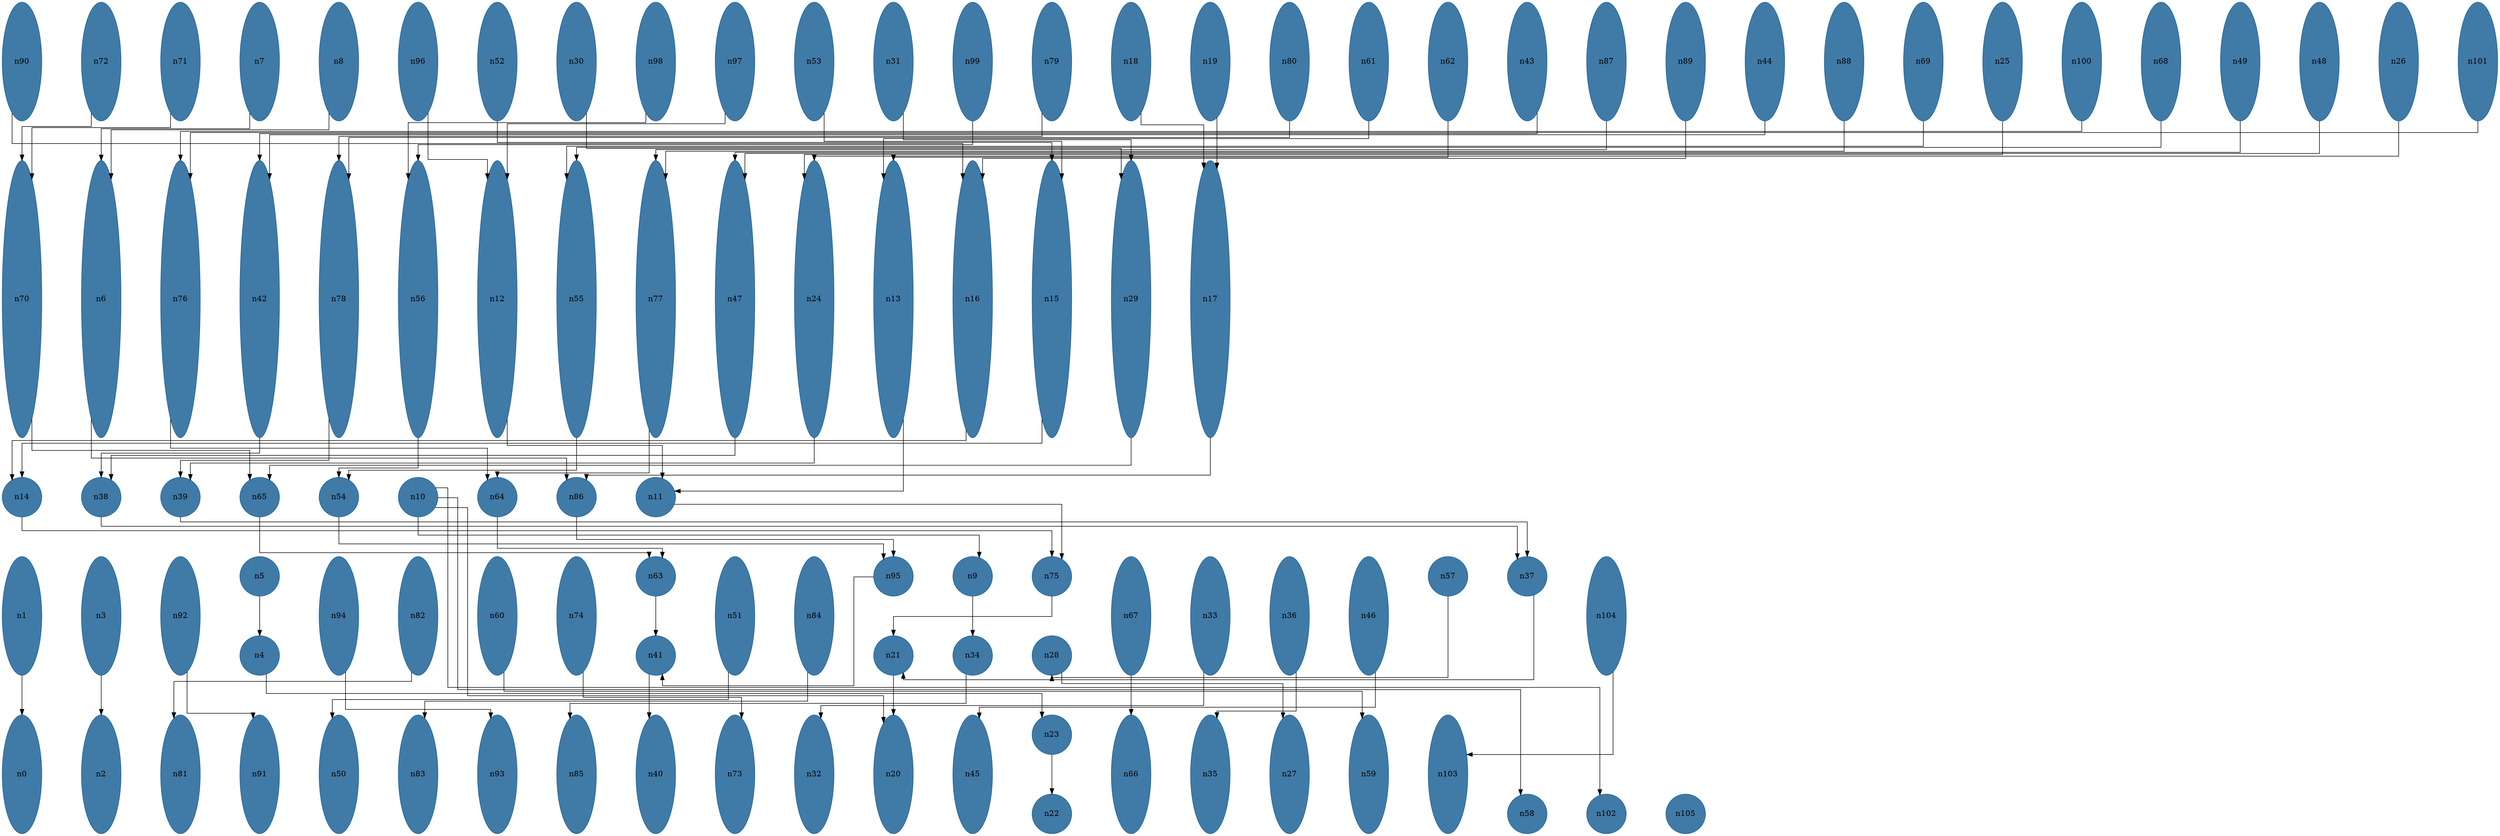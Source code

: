 //do not use DOT to generate pdf use NEATO or FDP
digraph{
layout="neato";
splines="ortho";
n90[shape="ellipse", style="filled", color="#004E8ABF", pos="0,21!", height="3", width="1"];
n90 -> n16;
n72[shape="ellipse", style="filled", color="#004E8ABF", pos="2,21!", height="3", width="1"];
n72 -> n70;
n71[shape="ellipse", style="filled", color="#004E8ABF", pos="4,21!", height="3", width="1"];
n71 -> n70;
n7[shape="ellipse", style="filled", color="#004E8ABF", pos="6,21!", height="3", width="1"];
n7 -> n6;
n8[shape="ellipse", style="filled", color="#004E8ABF", pos="8,21!", height="3", width="1"];
n8 -> n6;
n96[shape="ellipse", style="filled", color="#004E8ABF", pos="10,21!", height="3", width="1"];
n96 -> n12;
n52[shape="ellipse", style="filled", color="#004E8ABF", pos="12,21!", height="3", width="1"];
n52 -> n15;
n30[shape="ellipse", style="filled", color="#004E8ABF", pos="14,21!", height="3", width="1"];
n30 -> n29;
n98[shape="ellipse", style="filled", color="#004E8ABF", pos="16,21!", height="3", width="1"];
n98 -> n56;
n97[shape="ellipse", style="filled", color="#004E8ABF", pos="18,21!", height="3", width="1"];
n97 -> n12;
n53[shape="ellipse", style="filled", color="#004E8ABF", pos="20,21!", height="3", width="1"];
n53 -> n15;
n31[shape="ellipse", style="filled", color="#004E8ABF", pos="22,21!", height="3", width="1"];
n31 -> n29;
n99[shape="ellipse", style="filled", color="#004E8ABF", pos="24,21!", height="3", width="1"];
n99 -> n56;
n79[shape="ellipse", style="filled", color="#004E8ABF", pos="26,21!", height="3", width="1"];
n79 -> n78;
n18[shape="ellipse", style="filled", color="#004E8ABF", pos="28,21!", height="3", width="1"];
n18 -> n17;
n19[shape="ellipse", style="filled", color="#004E8ABF", pos="30,21!", height="3", width="1"];
n19 -> n17;
n80[shape="ellipse", style="filled", color="#004E8ABF", pos="32,21!", height="3", width="1"];
n80 -> n78;
n61[shape="ellipse", style="filled", color="#004E8ABF", pos="34,21!", height="3", width="1"];
n61 -> n13;
n62[shape="ellipse", style="filled", color="#004E8ABF", pos="36,21!", height="3", width="1"];
n62 -> n13;
n43[shape="ellipse", style="filled", color="#004E8ABF", pos="38,21!", height="3", width="1"];
n43 -> n42;
n87[shape="ellipse", style="filled", color="#004E8ABF", pos="40,21!", height="3", width="1"];
n87 -> n77;
n89[shape="ellipse", style="filled", color="#004E8ABF", pos="42,21!", height="3", width="1"];
n89 -> n16;
n44[shape="ellipse", style="filled", color="#004E8ABF", pos="44,21!", height="3", width="1"];
n44 -> n42;
n88[shape="ellipse", style="filled", color="#004E8ABF", pos="46,21!", height="3", width="1"];
n88 -> n77;
n69[shape="ellipse", style="filled", color="#004E8ABF", pos="48,21!", height="3", width="1"];
n69 -> n55;
n25[shape="ellipse", style="filled", color="#004E8ABF", pos="50,21!", height="3", width="1"];
n25 -> n24;
n100[shape="ellipse", style="filled", color="#004E8ABF", pos="52,21!", height="3", width="1"];
n100 -> n76;
n68[shape="ellipse", style="filled", color="#004E8ABF", pos="54,21!", height="3", width="1"];
n68 -> n55;
n49[shape="ellipse", style="filled", color="#004E8ABF", pos="56,21!", height="3", width="1"];
n49 -> n47;
n48[shape="ellipse", style="filled", color="#004E8ABF", pos="58,21!", height="3", width="1"];
n48 -> n47;
n26[shape="ellipse", style="filled", color="#004E8ABF", pos="60,21!", height="3", width="1"];
n26 -> n24;
n101[shape="ellipse", style="filled", color="#004E8ABF", pos="62,21!", height="3", width="1"];
n101 -> n76;
n70[shape="ellipse", style="filled", color="#004E8ABF", pos="0,15!", height="7", width="1"];
n70 -> n65;
n6[shape="ellipse", style="filled", color="#004E8ABF", pos="2,15!", height="7", width="1"];
n6 -> n86;
n76[shape="ellipse", style="filled", color="#004E8ABF", pos="4,15!", height="7", width="1"];
n76 -> n64;
n42[shape="ellipse", style="filled", color="#004E8ABF", pos="6,15!", height="7", width="1"];
n42 -> n38;
n78[shape="ellipse", style="filled", color="#004E8ABF", pos="8,15!", height="7", width="1"];
n78 -> n39;
n56[shape="ellipse", style="filled", color="#004E8ABF", pos="10,15!", height="7", width="1"];
n56 -> n54;
n12[shape="ellipse", style="filled", color="#004E8ABF", pos="12,15!", height="7", width="1"];
n12 -> n11;
n55[shape="ellipse", style="filled", color="#004E8ABF", pos="14,15!", height="7", width="1"];
n55 -> n54;
n77[shape="ellipse", style="filled", color="#004E8ABF", pos="16,15!", height="7", width="1"];
n77 -> n64;
n47[shape="ellipse", style="filled", color="#004E8ABF", pos="18,15!", height="7", width="1"];
n47 -> n38;
n24[shape="ellipse", style="filled", color="#004E8ABF", pos="20,15!", height="7", width="1"];
n24 -> n39;
n13[shape="ellipse", style="filled", color="#004E8ABF", pos="22,15!", height="7", width="1"];
n13 -> n11;
n16[shape="ellipse", style="filled", color="#004E8ABF", pos="24,15!", height="7", width="1"];
n16 -> n14;
n15[shape="ellipse", style="filled", color="#004E8ABF", pos="26,15!", height="7", width="1"];
n15 -> n14;
n29[shape="ellipse", style="filled", color="#004E8ABF", pos="28,15!", height="7", width="1"];
n29 -> n65;
n17[shape="ellipse", style="filled", color="#004E8ABF", pos="30,15!", height="7", width="1"];
n17 -> n86;
n14[shape="ellipse", style="filled", color="#004E8ABF", pos="0,10!", height="1", width="1"];
n14 -> n75;
n38[shape="ellipse", style="filled", color="#004E8ABF", pos="2,10!", height="1", width="1"];
n38 -> n37;
n39[shape="ellipse", style="filled", color="#004E8ABF", pos="4,10!", height="1", width="1"];
n39 -> n37;
n65[shape="ellipse", style="filled", color="#004E8ABF", pos="6,10!", height="1", width="1"];
n65 -> n63;
n54[shape="ellipse", style="filled", color="#004E8ABF", pos="8,10!", height="1", width="1"];
n54 -> n95;
n10[shape="ellipse", style="filled", color="#004E8ABF", pos="10,10!", height="1", width="1"];
n10 -> n58;
n10 -> n102;
n10 -> n9;
n10 -> n20;
n64[shape="ellipse", style="filled", color="#004E8ABF", pos="12,10!", height="1", width="1"];
n64 -> n63;
n86[shape="ellipse", style="filled", color="#004E8ABF", pos="14,10!", height="1", width="1"];
n86 -> n95;
n11[shape="ellipse", style="filled", color="#004E8ABF", pos="16,10!", height="1", width="1"];
n11 -> n75;
n1[shape="ellipse", style="filled", color="#004E8ABF", pos="0,7!", height="3", width="1"];
n1 -> n0;
n3[shape="ellipse", style="filled", color="#004E8ABF", pos="2,7!", height="3", width="1"];
n3 -> n2;
n92[shape="ellipse", style="filled", color="#004E8ABF", pos="4,7!", height="3", width="1"];
n92 -> n91;
n5[shape="ellipse", style="filled", color="#004E8ABF", pos="6,8!", height="1", width="1"];
n5 -> n4;
n94[shape="ellipse", style="filled", color="#004E8ABF", pos="8,7!", height="3", width="1"];
n94 -> n93;
n82[shape="ellipse", style="filled", color="#004E8ABF", pos="10,7!", height="3", width="1"];
n82 -> n81;
n60[shape="ellipse", style="filled", color="#004E8ABF", pos="12,7!", height="3", width="1"];
n60 -> n59;
n74[shape="ellipse", style="filled", color="#004E8ABF", pos="14,7!", height="3", width="1"];
n74 -> n73;
n63[shape="ellipse", style="filled", color="#004E8ABF", pos="16,8!", height="1", width="1"];
n63 -> n41;
n51[shape="ellipse", style="filled", color="#004E8ABF", pos="18,7!", height="3", width="1"];
n51 -> n50;
n84[shape="ellipse", style="filled", color="#004E8ABF", pos="20,7!", height="3", width="1"];
n84 -> n83;
n95[shape="ellipse", style="filled", color="#004E8ABF", pos="22,8!", height="1", width="1"];
n95 -> n41;
n9[shape="ellipse", style="filled", color="#004E8ABF", pos="24,8!", height="1", width="1"];
n9 -> n34;
n75[shape="ellipse", style="filled", color="#004E8ABF", pos="26,8!", height="1", width="1"];
n75 -> n21;
n67[shape="ellipse", style="filled", color="#004E8ABF", pos="28,7!", height="3", width="1"];
n67 -> n66;
n33[shape="ellipse", style="filled", color="#004E8ABF", pos="30,7!", height="3", width="1"];
n33 -> n32;
n36[shape="ellipse", style="filled", color="#004E8ABF", pos="32,7!", height="3", width="1"];
n36 -> n35;
n46[shape="ellipse", style="filled", color="#004E8ABF", pos="34,7!", height="3", width="1"];
n46 -> n45;
n57[shape="ellipse", style="filled", color="#004E8ABF", pos="36,8!", height="1", width="1"];
n57 -> n28;
n37[shape="ellipse", style="filled", color="#004E8ABF", pos="38,8!", height="1", width="1"];
n37 -> n21;
n104[shape="ellipse", style="filled", color="#004E8ABF", pos="40,7!", height="3", width="1"];
n104 -> n103;
n4[shape="ellipse", style="filled", color="#004E8ABF", pos="6,6!", height="1", width="1"];
n4 -> n23;
n41[shape="ellipse", style="filled", color="#004E8ABF", pos="16,6!", height="1", width="1"];
n41 -> n40;
n21[shape="ellipse", style="filled", color="#004E8ABF", pos="22,6!", height="1", width="1"];
n21 -> n20;
n34[shape="ellipse", style="filled", color="#004E8ABF", pos="24,6!", height="1", width="1"];
n34 -> n85;
n28[shape="ellipse", style="filled", color="#004E8ABF", pos="26,6!", height="1", width="1"];
n28 -> n27;
n0[shape="ellipse", style="filled", color="#004E8ABF", pos="0,3!", height="3", width="1"];
n2[shape="ellipse", style="filled", color="#004E8ABF", pos="2,3!", height="3", width="1"];
n81[shape="ellipse", style="filled", color="#004E8ABF", pos="4,3!", height="3", width="1"];
n91[shape="ellipse", style="filled", color="#004E8ABF", pos="6,3!", height="3", width="1"];
n50[shape="ellipse", style="filled", color="#004E8ABF", pos="8,3!", height="3", width="1"];
n83[shape="ellipse", style="filled", color="#004E8ABF", pos="10,3!", height="3", width="1"];
n93[shape="ellipse", style="filled", color="#004E8ABF", pos="12,3!", height="3", width="1"];
n85[shape="ellipse", style="filled", color="#004E8ABF", pos="14,3!", height="3", width="1"];
n40[shape="ellipse", style="filled", color="#004E8ABF", pos="16,3!", height="3", width="1"];
n73[shape="ellipse", style="filled", color="#004E8ABF", pos="18,3!", height="3", width="1"];
n32[shape="ellipse", style="filled", color="#004E8ABF", pos="20,3!", height="3", width="1"];
n20[shape="ellipse", style="filled", color="#004E8ABF", pos="22,3!", height="3", width="1"];
n45[shape="ellipse", style="filled", color="#004E8ABF", pos="24,3!", height="3", width="1"];
n23[shape="ellipse", style="filled", color="#004E8ABF", pos="26,4!", height="1", width="1"];
n23 -> n22;
n66[shape="ellipse", style="filled", color="#004E8ABF", pos="28,3!", height="3", width="1"];
n35[shape="ellipse", style="filled", color="#004E8ABF", pos="30,3!", height="3", width="1"];
n27[shape="ellipse", style="filled", color="#004E8ABF", pos="32,3!", height="3", width="1"];
n59[shape="ellipse", style="filled", color="#004E8ABF", pos="34,3!", height="3", width="1"];
n103[shape="ellipse", style="filled", color="#004E8ABF", pos="36,3!", height="3", width="1"];
n22[shape="ellipse", style="filled", color="#004E8ABF", pos="26,2!", height="1", width="1"];
n58[shape="ellipse", style="filled", color="#004E8ABF", pos="38,2!", height="1", width="1"];
n102[shape="ellipse", style="filled", color="#004E8ABF", pos="40,2!", height="1", width="1"];
n105[shape="ellipse", style="filled", color="#004E8ABF", pos="42,2!", height="1", width="1"];
}